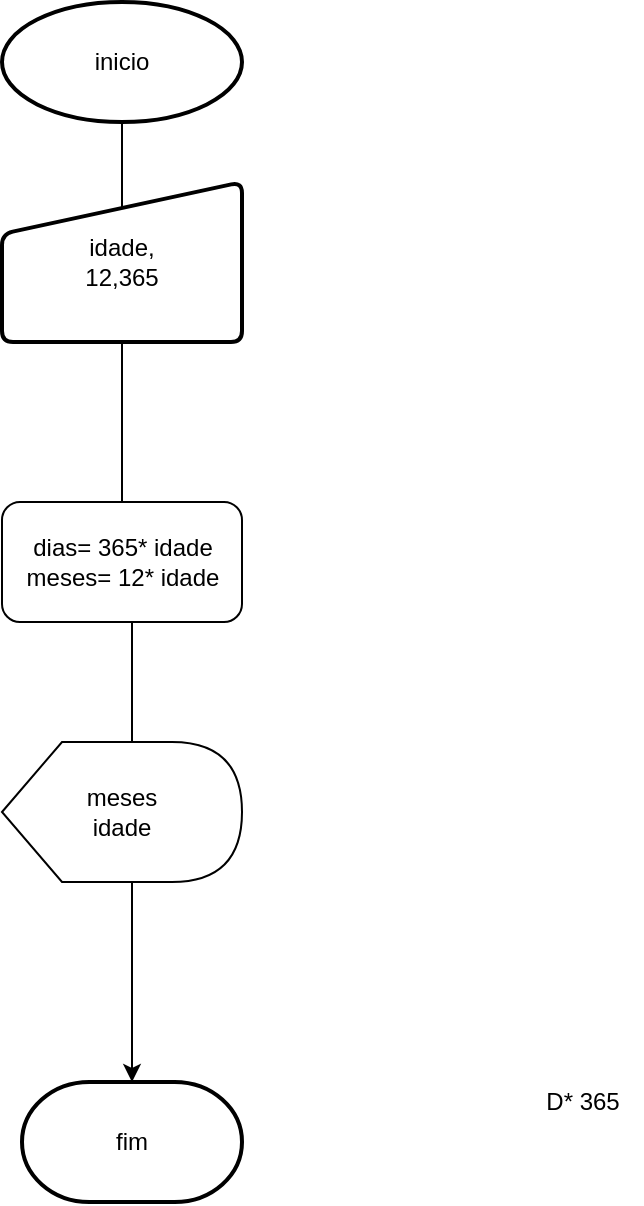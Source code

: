 <mxfile version="20.8.20" type="device"><diagram name="Página-1" id="GtagI6ZJcK9xDakxCOpu"><mxGraphModel dx="833" dy="476" grid="1" gridSize="10" guides="1" tooltips="1" connect="1" arrows="1" fold="1" page="1" pageScale="1" pageWidth="827" pageHeight="1169" math="0" shadow="0"><root><mxCell id="0"/><mxCell id="1" parent="0"/><mxCell id="e_DJltQXqe72fcHstWXr-53" style="edgeStyle=orthogonalEdgeStyle;rounded=0;orthogonalLoop=1;jettySize=auto;html=1;entryX=0.5;entryY=0;entryDx=0;entryDy=0;entryPerimeter=0;" parent="1" source="e_DJltQXqe72fcHstWXr-17" target="e_DJltQXqe72fcHstWXr-52" edge="1"><mxGeometry relative="1" as="geometry"/></mxCell><mxCell id="e_DJltQXqe72fcHstWXr-17" value="inicio" style="strokeWidth=2;html=1;shape=mxgraph.flowchart.start_1;whiteSpace=wrap;" parent="1" vertex="1"><mxGeometry x="320" y="100" width="120" height="60" as="geometry"/></mxCell><mxCell id="e_DJltQXqe72fcHstWXr-18" value="idade,&lt;br&gt;12,365" style="html=1;strokeWidth=2;shape=manualInput;whiteSpace=wrap;rounded=1;size=26;arcSize=11;" parent="1" vertex="1"><mxGeometry x="320" y="190" width="120" height="80" as="geometry"/></mxCell><mxCell id="e_DJltQXqe72fcHstWXr-19" value="" style="rounded=1;whiteSpace=wrap;html=1;" parent="1" vertex="1"><mxGeometry x="320" y="350" width="120" height="60" as="geometry"/></mxCell><mxCell id="e_DJltQXqe72fcHstWXr-20" value="meses&lt;br&gt;idade" style="shape=display;whiteSpace=wrap;html=1;" parent="1" vertex="1"><mxGeometry x="320" y="470" width="120" height="70" as="geometry"/></mxCell><mxCell id="e_DJltQXqe72fcHstWXr-50" value="dias= 365* idade&lt;br&gt;meses= 12* idade" style="text;html=1;align=center;verticalAlign=middle;resizable=0;points=[];autosize=1;strokeColor=none;fillColor=none;" parent="1" vertex="1"><mxGeometry x="320" y="360" width="120" height="40" as="geometry"/></mxCell><mxCell id="e_DJltQXqe72fcHstWXr-51" value="D* 365" style="text;html=1;align=center;verticalAlign=middle;resizable=0;points=[];autosize=1;strokeColor=none;fillColor=none;" parent="1" vertex="1"><mxGeometry x="580" y="635" width="60" height="30" as="geometry"/></mxCell><mxCell id="e_DJltQXqe72fcHstWXr-52" value="fim" style="strokeWidth=2;html=1;shape=mxgraph.flowchart.terminator;whiteSpace=wrap;" parent="1" vertex="1"><mxGeometry x="330" y="640" width="110" height="60" as="geometry"/></mxCell></root></mxGraphModel></diagram></mxfile>